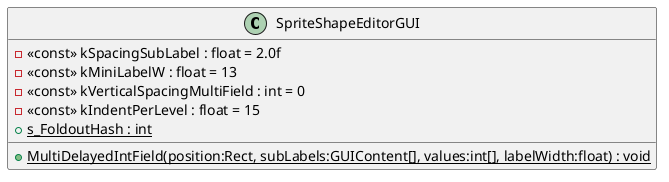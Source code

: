 @startuml
class SpriteShapeEditorGUI {
    - <<const>> kSpacingSubLabel : float = 2.0f
    - <<const>> kMiniLabelW : float = 13
    - <<const>> kVerticalSpacingMultiField : int = 0
    - <<const>> kIndentPerLevel : float = 15
    + {static} s_FoldoutHash : int
    + {static} MultiDelayedIntField(position:Rect, subLabels:GUIContent[], values:int[], labelWidth:float) : void
}
@enduml
